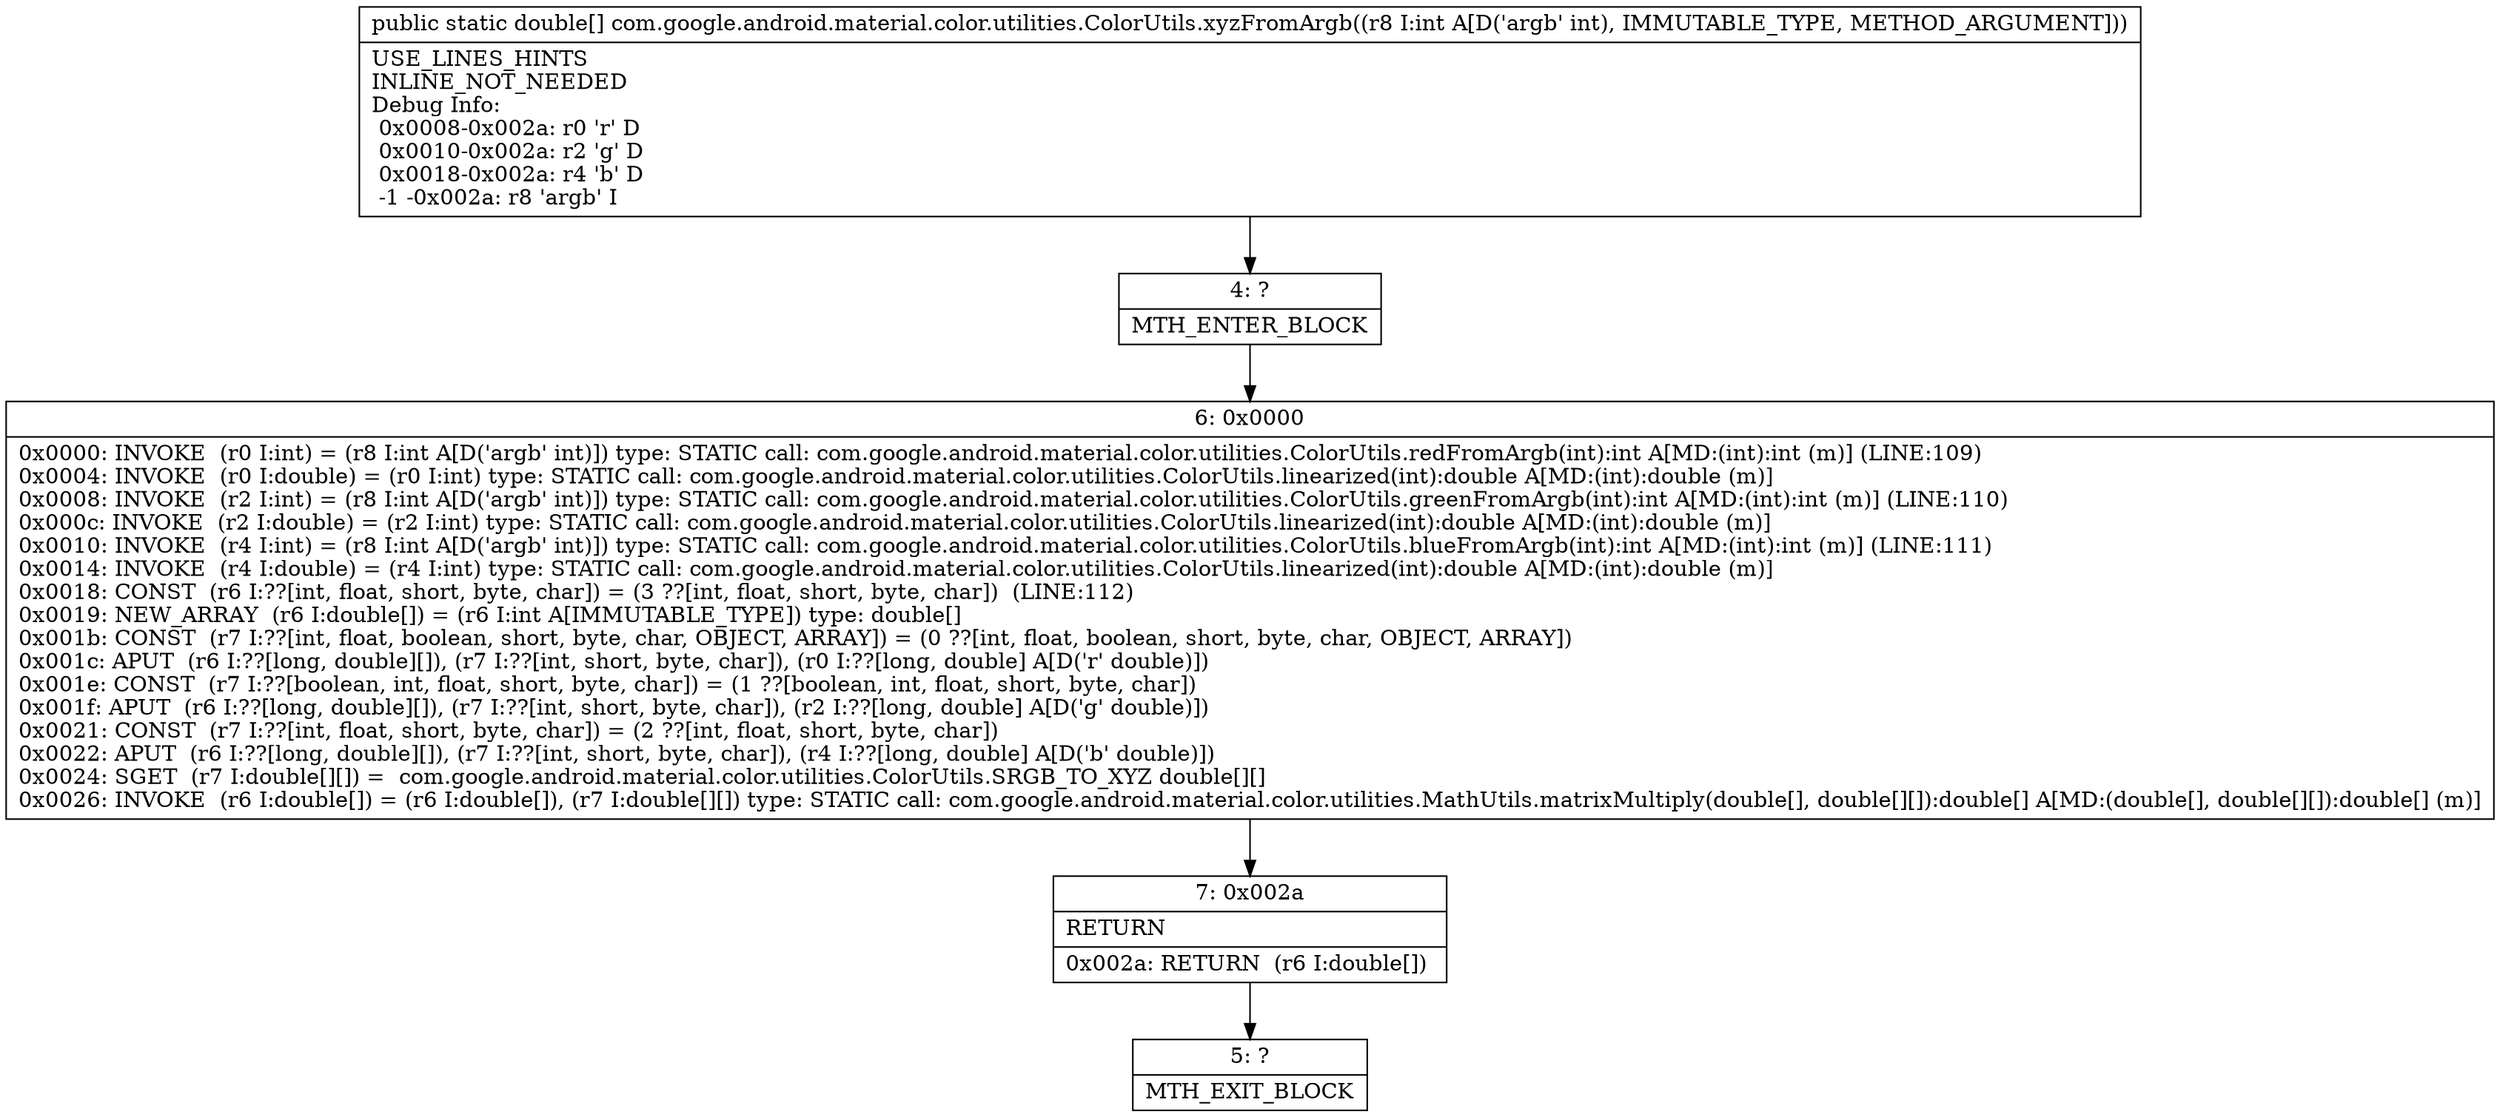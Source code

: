 digraph "CFG forcom.google.android.material.color.utilities.ColorUtils.xyzFromArgb(I)[D" {
Node_4 [shape=record,label="{4\:\ ?|MTH_ENTER_BLOCK\l}"];
Node_6 [shape=record,label="{6\:\ 0x0000|0x0000: INVOKE  (r0 I:int) = (r8 I:int A[D('argb' int)]) type: STATIC call: com.google.android.material.color.utilities.ColorUtils.redFromArgb(int):int A[MD:(int):int (m)] (LINE:109)\l0x0004: INVOKE  (r0 I:double) = (r0 I:int) type: STATIC call: com.google.android.material.color.utilities.ColorUtils.linearized(int):double A[MD:(int):double (m)]\l0x0008: INVOKE  (r2 I:int) = (r8 I:int A[D('argb' int)]) type: STATIC call: com.google.android.material.color.utilities.ColorUtils.greenFromArgb(int):int A[MD:(int):int (m)] (LINE:110)\l0x000c: INVOKE  (r2 I:double) = (r2 I:int) type: STATIC call: com.google.android.material.color.utilities.ColorUtils.linearized(int):double A[MD:(int):double (m)]\l0x0010: INVOKE  (r4 I:int) = (r8 I:int A[D('argb' int)]) type: STATIC call: com.google.android.material.color.utilities.ColorUtils.blueFromArgb(int):int A[MD:(int):int (m)] (LINE:111)\l0x0014: INVOKE  (r4 I:double) = (r4 I:int) type: STATIC call: com.google.android.material.color.utilities.ColorUtils.linearized(int):double A[MD:(int):double (m)]\l0x0018: CONST  (r6 I:??[int, float, short, byte, char]) = (3 ??[int, float, short, byte, char])  (LINE:112)\l0x0019: NEW_ARRAY  (r6 I:double[]) = (r6 I:int A[IMMUTABLE_TYPE]) type: double[] \l0x001b: CONST  (r7 I:??[int, float, boolean, short, byte, char, OBJECT, ARRAY]) = (0 ??[int, float, boolean, short, byte, char, OBJECT, ARRAY]) \l0x001c: APUT  (r6 I:??[long, double][]), (r7 I:??[int, short, byte, char]), (r0 I:??[long, double] A[D('r' double)]) \l0x001e: CONST  (r7 I:??[boolean, int, float, short, byte, char]) = (1 ??[boolean, int, float, short, byte, char]) \l0x001f: APUT  (r6 I:??[long, double][]), (r7 I:??[int, short, byte, char]), (r2 I:??[long, double] A[D('g' double)]) \l0x0021: CONST  (r7 I:??[int, float, short, byte, char]) = (2 ??[int, float, short, byte, char]) \l0x0022: APUT  (r6 I:??[long, double][]), (r7 I:??[int, short, byte, char]), (r4 I:??[long, double] A[D('b' double)]) \l0x0024: SGET  (r7 I:double[][]) =  com.google.android.material.color.utilities.ColorUtils.SRGB_TO_XYZ double[][] \l0x0026: INVOKE  (r6 I:double[]) = (r6 I:double[]), (r7 I:double[][]) type: STATIC call: com.google.android.material.color.utilities.MathUtils.matrixMultiply(double[], double[][]):double[] A[MD:(double[], double[][]):double[] (m)]\l}"];
Node_7 [shape=record,label="{7\:\ 0x002a|RETURN\l|0x002a: RETURN  (r6 I:double[]) \l}"];
Node_5 [shape=record,label="{5\:\ ?|MTH_EXIT_BLOCK\l}"];
MethodNode[shape=record,label="{public static double[] com.google.android.material.color.utilities.ColorUtils.xyzFromArgb((r8 I:int A[D('argb' int), IMMUTABLE_TYPE, METHOD_ARGUMENT]))  | USE_LINES_HINTS\lINLINE_NOT_NEEDED\lDebug Info:\l  0x0008\-0x002a: r0 'r' D\l  0x0010\-0x002a: r2 'g' D\l  0x0018\-0x002a: r4 'b' D\l  \-1 \-0x002a: r8 'argb' I\l}"];
MethodNode -> Node_4;Node_4 -> Node_6;
Node_6 -> Node_7;
Node_7 -> Node_5;
}

